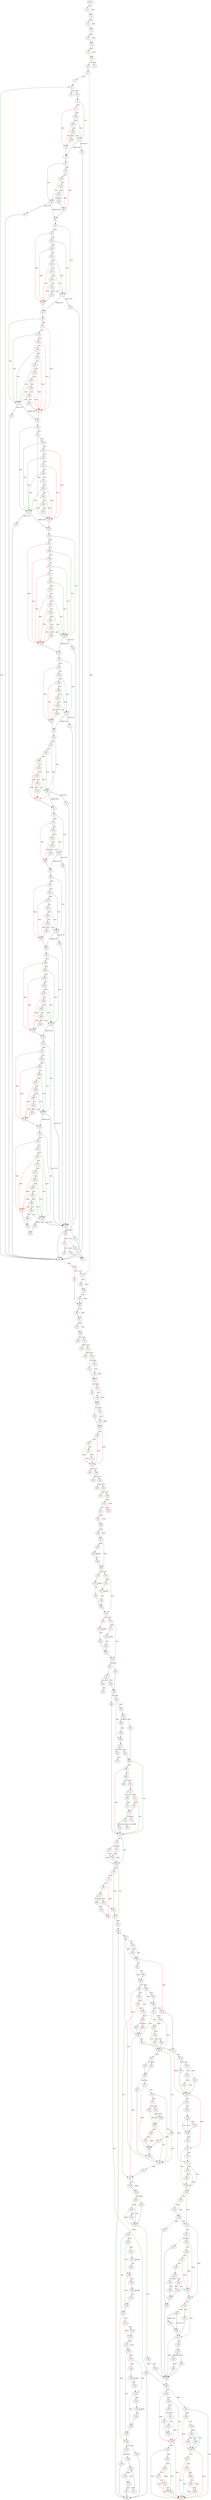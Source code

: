 digraph "main" {
	// Node definitions.
	2 [label=entry];
	12;
	14;
	19;
	21;
	26;
	29;
	32;
	35;
	46;
	47;
	50;
	51;
	55;
	65;
	68;
	70;
	71;
	75;
	78;
	79;
	80;
	81;
	82;
	86;
	89;
	90;
	91;
	92;
	93;
	97;
	100;
	101;
	102;
	106;
	107;
	111;
	114;
	115;
	116;
	120;
	121;
	125;
	128;
	129;
	130;
	134;
	135;
	139;
	142;
	144;
	145;
	147;
	148;
	152;
	155;
	156;
	157;
	163;
	164;
	168;
	171;
	172;
	173;
	178;
	179;
	183;
	186;
	187;
	188;
	194;
	195;
	199;
	202;
	203;
	204;
	205;
	206;
	210;
	213;
	214;
	215;
	216;
	220;
	223;
	224;
	225;
	226;
	230;
	233;
	234;
	235;
	236;
	239;
	247;
	248;
	250;
	251;
	254;
	257;
	261;
	262;
	269;
	271;
	272;
	280;
	281;
	285;
	286;
	294;
	297;
	301;
	303;
	308;
	311;
	314;
	317;
	320;
	327;
	332;
	335;
	336;
	337;
	342;
	345;
	346;
	347;
	352;
	355;
	356;
	357;
	362;
	364;
	367;
	371;
	375;
	386;
	388;
	393;
	395;
	400;
	402;
	407;
	409;
	414;
	419;
	421;
	424;
	426;
	430;
	432;
	435;
	436;
	463;
	464;
	467;
	470;
	501;
	504;
	507;
	538;
	539;
	540;
	541;
	544;
	545;
	572;
	575;
	576;
	603;
	604;
	605;
	610;
	613;
	614;
	617;
	620;
	624;
	628;
	629;
	640;
	643;
	658;
	660;
	663;
	666;
	668;
	671;
	674;
	677;
	681;
	682;
	683;
	686;
	690;
	697;
	698;
	701;
	704;
	707;
	709;
	711;
	712;
	717;
	722;
	727;
	731;
	732;
	739;
	745;
	757;
	760;
	764;
	769;
	777;
	784;
	785;
	786;
	791;
	801;
	809;
	810;
	811;
	816;
	817;
	818;
	822;
	826;
	830;
	833;
	843;
	848;
	854;
	862;
	864;
	867;
	875;
	883;
	886;
	893;
	894;
	896;
	903;
	909;
	913;
	918;
	926;
	934;
	937;
	944;
	945;
	948;
	951;
	952;
	956;
	959;
	960;
	967;
	971;
	974;
	977;
	980;
	985;
	988;
	990;
	994;
	997;
	999;
	1004;
	1005;
	1011;
	1012;
	1018;
	1019;
	1022;
	1028;
	1031;
	1039;
	1042;
	1048;
	1053;
	1058;
	1064;
	1065;
	1070;
	1074;
	1075;
	1087;
	1088;
	1092;
	1093;
	1118;
	1119;
	1120;
	1124;
	1126;
	1130;
	1135;
	1139;
	1143;
	1148;
	1149;
	1158;
	1159;
	1163;
	1164;
	1185;
	1186;
	1187;
	1189;
	1194;
	1195;
	1198;
	1199;
	1200;
	1214;
	1215;
	1217;
	1219;
	1221;
	1222;
	1225;
	1229;
	1230;
	1233;
	1234;
	1242;
	1243;
	1250;
	1253;
	1254;
	1264;
	1266;
	1270;
	1272;
	1275;
	1277;
	1281;
	1289;
	1290;
	1292;
	1295;
	1301;
	1304;
	1307;
	1312;
	1314;
	1318;
	1323;
	1328;
	1331;
	1335;
	1336;
	1339;
	1342;
	1344;
	1346;
	1347;
	1352;
	1353;
	1354;
	1358;
	1361;
	1363;
	1365;
	1369;
	1373;
	1378;
	1379;
	1382;
	1385;
	1389;
	1390;
	1394;
	1400;
	1402;
	1407;
	1410;
	1411;
	1416;
	1418;
	1423;
	1426;
	1432;
	1435;
	1437;
	1441;
	1447;
	1452;
	1454;
	1456;
	1461;
	1464;
	1468;
	1469;
	1471;
	1477;
	1480;
	1482;
	1486;
	1491;
	1493;
	1494;
	1497;
	1499;
	1500;
	1501;
	1504;
	1506;
	1507;
	1508;
	1512;
	1513;
	1517;
	1518;
	1521;
	1523;
	1524;
	1525;
	1529;
	1530;
	1534;
	1535;
	1539;
	1540;
	1543;
	1545;
	1546;
	1547;
	1551;
	1552;
	1556;
	1557;
	1561;
	1562;
	1565;
	1567;
	1568;
	1569;
	1573;
	1574;
	1578;
	1579;
	1583;
	1584;
	1588;
	1589;
	1592;
	1594;
	1595;
	1596;
	1600;
	1601;
	1604;
	1606;
	1607;
	1608;
	1612;
	1613;
	1616;
	1618;
	1619;
	1620;
	1623;
	1625;
	1626;
	1627;
	1631;
	1632;
	1635;
	1637;
	1638;
	1639;
	1643;
	1644;
	1648;
	1649;
	1652;
	1654;
	1655;
	1656;
	1660;
	1661;
	1665;
	1666;
	1669;
	1671;
	1672;
	1673;
	1677;
	1678;
	1682;
	1683;
	1687;
	1688;
	1691;
	1693;

	// Edge definitions.
	2 -> 12 [
		color=darkgreen
		label=true
	];
	2 -> 14 [
		color=red
		label=false
	];
	12 -> 14;
	14 -> 19 [
		color=red
		label=false
	];
	14 -> 21 [
		color=darkgreen
		label=true
	];
	19 -> 21;
	21 -> 26 [
		color=red
		label=false
	];
	21 -> 29 [
		color=darkgreen
		label=true
	];
	26 -> 29;
	29 -> 32 [
		color=red
		label=false
	];
	29 -> 35 [
		color=darkgreen
		label=true
	];
	32 -> 35;
	35 -> 46 [
		color=darkgreen
		label=true
	];
	35 -> 50 [
		color=red
		label=false
	];
	46 -> 47;
	47 -> 51 [
		color=darkgreen
		label=true
	];
	47 -> 272 [
		color=red
		label=false
	];
	51 -> 55;
	55 -> 65 [
		color=darkgreen
		label=true
	];
	55 -> 68 [
		color=red
		label=false
	];
	68 -> 70;
	70 -> 71 [
		color=red
		label=false
	];
	70 -> 75 [
		color=darkgreen
		label=true
	];
	71 -> 78 [
		color=red
		label=false
	];
	71 -> 1493 [
		color=darkgreen
		label=true
	];
	75 -> 79 [label="default case"];
	75 -> 80 [label="case (x=0)"];
	78 -> 79;
	79 -> 81;
	80 -> 262;
	81 -> 82 [
		color=red
		label=false
	];
	81 -> 86 [
		color=darkgreen
		label=true
	];
	82 -> 89 [
		color=red
		label=false
	];
	82 -> 1500 [
		color=darkgreen
		label=true
	];
	86 -> 90 [label="default case"];
	86 -> 91 [label="case (x=0)"];
	89 -> 90;
	90 -> 92;
	91 -> 262;
	92 -> 93 [
		color=red
		label=false
	];
	92 -> 97 [
		color=darkgreen
		label=true
	];
	93 -> 100 [
		color=red
		label=false
	];
	93 -> 1507 [
		color=darkgreen
		label=true
	];
	97 -> 101 [label="default case"];
	97 -> 102 [label="case (x=0)"];
	100 -> 101;
	101 -> 106;
	102 -> 262;
	106 -> 107 [
		color=red
		label=false
	];
	106 -> 111 [
		color=darkgreen
		label=true
	];
	107 -> 114 [
		color=red
		label=false
	];
	107 -> 1524 [
		color=darkgreen
		label=true
	];
	111 -> 115 [label="default case"];
	111 -> 116 [label="case (x=0)"];
	114 -> 115;
	115 -> 120;
	116 -> 262;
	120 -> 121 [
		color=red
		label=false
	];
	120 -> 125 [
		color=darkgreen
		label=true
	];
	121 -> 128 [
		color=red
		label=false
	];
	121 -> 1546 [
		color=darkgreen
		label=true
	];
	125 -> 129 [label="default case"];
	125 -> 130 [label="case (x=0)"];
	128 -> 129;
	129 -> 134;
	130 -> 262;
	134 -> 135 [
		color=red
		label=false
	];
	134 -> 139 [
		color=darkgreen
		label=true
	];
	135 -> 144 [
		color=red
		label=false
	];
	135 -> 1568 [
		color=darkgreen
		label=true
	];
	139 -> 142 [label="case (x=0)"];
	139 -> 145 [label="default case"];
	142 -> 262;
	144 -> 145;
	145 -> 147;
	147 -> 148 [
		color=red
		label=false
	];
	147 -> 152 [
		color=darkgreen
		label=true
	];
	148 -> 155 [
		color=red
		label=false
	];
	148 -> 1595 [
		color=darkgreen
		label=true
	];
	152 -> 156 [label="default case"];
	152 -> 157 [label="case (x=0)"];
	155 -> 156;
	156 -> 163;
	157 -> 239;
	163 -> 164 [
		color=red
		label=false
	];
	163 -> 168 [
		color=darkgreen
		label=true
	];
	164 -> 171 [
		color=red
		label=false
	];
	164 -> 1607 [
		color=darkgreen
		label=true
	];
	168 -> 172 [label="default case"];
	168 -> 173 [label="case (x=0)"];
	171 -> 172;
	172 -> 178;
	173 -> 239;
	178 -> 179 [
		color=red
		label=false
	];
	178 -> 183 [
		color=darkgreen
		label=true
	];
	179 -> 186 [
		color=red
		label=false
	];
	179 -> 1619 [
		color=darkgreen
		label=true
	];
	183 -> 187 [label="default case"];
	183 -> 188 [label="case (x=0)"];
	186 -> 187;
	187 -> 194;
	188 -> 239;
	194 -> 195 [
		color=red
		label=false
	];
	194 -> 199 [
		color=darkgreen
		label=true
	];
	195 -> 202 [
		color=red
		label=false
	];
	195 -> 1626 [
		color=darkgreen
		label=true
	];
	199 -> 203 [label="default case"];
	199 -> 204 [label="case (x=0)"];
	202 -> 203;
	203 -> 205;
	204 -> 239;
	205 -> 206 [
		color=red
		label=false
	];
	205 -> 210 [
		color=darkgreen
		label=true
	];
	206 -> 213 [
		color=red
		label=false
	];
	206 -> 1638 [
		color=darkgreen
		label=true
	];
	210 -> 214 [label="default case"];
	210 -> 239 [label="case (x=0)"];
	213 -> 214;
	214 -> 215;
	215 -> 216 [
		color=red
		label=false
	];
	215 -> 220 [
		color=darkgreen
		label=true
	];
	216 -> 223 [
		color=red
		label=false
	];
	216 -> 1655 [
		color=darkgreen
		label=true
	];
	220 -> 224 [label="default case"];
	220 -> 239 [label="case (x=0)"];
	223 -> 224;
	224 -> 225;
	225 -> 226 [
		color=red
		label=false
	];
	225 -> 230 [
		color=darkgreen
		label=true
	];
	226 -> 233 [
		color=red
		label=false
	];
	226 -> 1672 [
		color=darkgreen
		label=true
	];
	230 -> 235 [label="default case"];
	230 -> 239 [label="case (x=0)"];
	233 -> 234;
	234 -> 236;
	235 -> 236;
	239 -> 247 [
		color=darkgreen
		label=true
	];
	239 -> 248 [
		color=red
		label=false
	];
	247 -> 257;
	248 -> 250 [
		color=darkgreen
		label=true
	];
	248 -> 251 [
		color=red
		label=false
	];
	250 -> 257;
	251 -> 254 [
		color=red
		label=false
	];
	251 -> 261 [
		color=darkgreen
		label=true
	];
	254 -> 257;
	261 -> 262;
	262 -> 55 [
		color=darkgreen
		label=true
	];
	262 -> 269 [
		color=red
		label=false
	];
	269 -> 271 [
		color=red
		label=false
	];
	269 -> 272 [
		color=darkgreen
		label=true
	];
	271 -> 286;
	272 -> 280 [
		color=darkgreen
		label=true
	];
	272 -> 281 [
		color=red
		label=false
	];
	280 -> 281;
	281 -> 285 [
		color=darkgreen
		label=true
	];
	281 -> 286 [
		color=red
		label=false
	];
	285 -> 286;
	286 -> 294 [
		color=darkgreen
		label=true
	];
	286 -> 297 [
		color=red
		label=false
	];
	294 -> 297;
	297 -> 301 [
		color=red
		label=false
	];
	297 -> 303 [
		color=darkgreen
		label=true
	];
	301 -> 303;
	303 -> 308 [
		color=red
		label=false
	];
	303 -> 311 [
		color=darkgreen
		label=true
	];
	311 -> 314 [
		color=red
		label=false
	];
	311 -> 317 [
		color=darkgreen
		label=true
	];
	317 -> 320 [
		color=red
		label=false
	];
	317 -> 327 [
		color=darkgreen
		label=true
	];
	327 -> 332 [
		color=darkgreen
		label=true
	];
	327 -> 335 [
		color=red
		label=false
	];
	332 -> 337;
	335 -> 336 [
		color=darkgreen
		label=true
	];
	335 -> 337 [
		color=red
		label=false
	];
	336 -> 337;
	337 -> 342 [
		color=darkgreen
		label=true
	];
	337 -> 345 [
		color=red
		label=false
	];
	342 -> 347;
	345 -> 346 [
		color=darkgreen
		label=true
	];
	345 -> 347 [
		color=red
		label=false
	];
	346 -> 347;
	347 -> 352 [
		color=darkgreen
		label=true
	];
	347 -> 355 [
		color=red
		label=false
	];
	352 -> 357;
	355 -> 356 [
		color=darkgreen
		label=true
	];
	355 -> 357 [
		color=red
		label=false
	];
	356 -> 357;
	357 -> 362 [
		color=darkgreen
		label=true
	];
	357 -> 375 [
		color=red
		label=false
	];
	362 -> 364 [
		color=darkgreen
		label=true
	];
	362 -> 375 [
		color=red
		label=false
	];
	364 -> 367 [
		color=darkgreen
		label=true
	];
	364 -> 375 [
		color=red
		label=false
	];
	367 -> 371 [
		color=red
		label=false
	];
	367 -> 375 [
		color=darkgreen
		label=true
	];
	371 -> 375;
	375 -> 386 [
		color=red
		label=false
	];
	375 -> 388 [
		color=darkgreen
		label=true
	];
	388 -> 393 [
		color=red
		label=false
	];
	388 -> 395 [
		color=darkgreen
		label=true
	];
	395 -> 400 [
		color=red
		label=false
	];
	395 -> 402 [
		color=darkgreen
		label=true
	];
	402 -> 407 [
		color=red
		label=false
	];
	402 -> 409 [
		color=darkgreen
		label=true
	];
	409 -> 414 [
		color=darkgreen
		label=true
	];
	409 -> 419 [
		color=red
		label=false
	];
	414 -> 419 [
		color=red
		label=false
	];
	414 -> 421 [
		color=darkgreen
		label=true
	];
	421 -> 424 [
		color=red
		label=false
	];
	421 -> 426 [
		color=darkgreen
		label=true
	];
	424 -> 426;
	426 -> 430 [
		color=red
		label=false
	];
	426 -> 432 [
		color=darkgreen
		label=true
	];
	430 -> 432;
	432 -> 435 [
		color=red
		label=false
	];
	432 -> 464 [
		color=darkgreen
		label=true
	];
	435 -> 436;
	436 -> 436 [
		color=red
		label=false
	];
	436 -> 463 [
		color=darkgreen
		label=true
	];
	463 -> 464;
	464 -> 467 [
		color=red
		label=false
	];
	464 -> 501 [
		color=darkgreen
		label=true
	];
	467 -> 470;
	470 -> 470 [
		color=red
		label=false
	];
	470 -> 539 [
		color=darkgreen
		label=true
	];
	501 -> 504 [
		color=red
		label=false
	];
	501 -> 541 [
		color=darkgreen
		label=true
	];
	504 -> 507;
	507 -> 507 [
		color=red
		label=false
	];
	507 -> 538 [
		color=darkgreen
		label=true
	];
	538 -> 540;
	539 -> 540;
	540 -> 541;
	541 -> 544 [
		color=red
		label=false
	];
	541 -> 572 [
		color=darkgreen
		label=true
	];
	544 -> 545;
	545 -> 545 [
		color=red
		label=false
	];
	545 -> 604 [
		color=darkgreen
		label=true
	];
	572 -> 575 [
		color=red
		label=false
	];
	572 -> 610 [
		color=darkgreen
		label=true
	];
	575 -> 576;
	576 -> 576 [
		color=red
		label=false
	];
	576 -> 603 [
		color=darkgreen
		label=true
	];
	603 -> 605;
	604 -> 605;
	605 -> 610;
	610 -> 613 [
		color=red
		label=false
	];
	610 -> 614 [
		color=darkgreen
		label=true
	];
	613 -> 617;
	614 -> 629;
	617 -> 620 [
		color=darkgreen
		label=true
	];
	617 -> 628 [
		color=red
		label=false
	];
	620 -> 617 [
		color=darkgreen
		label=true
	];
	620 -> 624 [
		color=red
		label=false
	];
	628 -> 629;
	629 -> 640 [
		color=darkgreen
		label=true
	];
	629 -> 643 [
		color=red
		label=false
	];
	640 -> 732;
	643 -> 658 [
		color=red
		label=false
	];
	643 -> 668 [
		color=darkgreen
		label=true
	];
	658 -> 660;
	660 -> 663 [
		color=darkgreen
		label=true
	];
	660 -> 682 [
		color=red
		label=false
	];
	663 -> 660 [
		color=darkgreen
		label=true
	];
	663 -> 666 [
		color=red
		label=false
	];
	666 -> 668;
	668 -> 671;
	671 -> 674 [
		color=darkgreen
		label=true
	];
	671 -> 681 [
		color=red
		label=false
	];
	674 -> 671 [
		color=darkgreen
		label=true
	];
	674 -> 677 [
		color=red
		label=false
	];
	681 -> 683;
	682 -> 683;
	683 -> 686 [
		color=red
		label=false
	];
	683 -> 732 [
		color=darkgreen
		label=true
	];
	686 -> 690 [
		color=darkgreen
		label=true
	];
	686 -> 732 [
		color=red
		label=false
	];
	690 -> 697 [
		color=red
		label=false
	];
	690 -> 698 [
		color=darkgreen
		label=true
	];
	697 -> 701;
	701 -> 704 [
		color=darkgreen
		label=true
	];
	701 -> 707 [
		color=red
		label=false
	];
	704 -> 701 [
		color=darkgreen
		label=true
	];
	704 -> 711 [
		color=red
		label=false
	];
	707 -> 709 [
		color=red
		label=false
	];
	707 -> 732 [
		color=darkgreen
		label=true
	];
	709 -> 712;
	711 -> 712;
	712 -> 717 [
		color=red
		label=false
	];
	712 -> 722 [
		color=darkgreen
		label=true
	];
	722 -> 727 [label="case (x=16384)"];
	722 -> 731 [label="default case"];
	731 -> 732;
	732 -> 739 [
		color=red
		label=false
	];
	732 -> 764 [
		color=darkgreen
		label=true
	];
	739 -> 745 [
		color=darkgreen
		label=true
	];
	739 -> 757 [
		color=red
		label=false
	];
	745 -> 760 [
		color=darkgreen
		label=true
	];
	745 -> 764 [
		color=red
		label=false
	];
	757 -> 760 [
		color=red
		label=false
	];
	757 -> 764 [
		color=darkgreen
		label=true
	];
	760 -> 764;
	764 -> 769 [
		color=red
		label=false
	];
	764 -> 811 [
		color=darkgreen
		label=true
	];
	769 -> 777 [
		color=red
		label=false
	];
	769 -> 810 [
		color=darkgreen
		label=true
	];
	777 -> 784 [
		color=darkgreen
		label=true
	];
	777 -> 786 [
		color=red
		label=false
	];
	784 -> 791;
	785 -> 786;
	791 -> 801 [
		color=red
		label=false
	];
	791 -> 809 [
		color=darkgreen
		label=true
	];
	801 -> 785 [
		color=red
		label=false
	];
	801 -> 791 [
		color=darkgreen
		label=true
	];
	809 -> 810;
	810 -> 811;
	811 -> 816 [
		color=red
		label=false
	];
	811 -> 1394 [
		color=darkgreen
		label=true
	];
	816 -> 818;
	817 -> 1064;
	818 -> 822;
	822 -> 826 [
		color=darkgreen
		label=true
	];
	822 -> 833 [
		color=red
		label=false
	];
	826 -> 830 [
		color=red
		label=false
	];
	826 -> 833 [
		color=darkgreen
		label=true
	];
	830 -> 833;
	833 -> 843 [
		color=darkgreen
		label=true
	];
	833 -> 1219 [
		color=red
		label=false
	];
	843 -> 848 [
		color=darkgreen
		label=true
	];
	843 -> 854 [
		color=red
		label=false
	];
	848 -> 854;
	854 -> 862 [
		color=darkgreen
		label=true
	];
	854 -> 896 [
		color=red
		label=false
	];
	862 -> 864 [
		color=darkgreen
		label=true
	];
	862 -> 894 [
		color=red
		label=false
	];
	864 -> 867 [
		color=red
		label=false
	];
	864 -> 875 [
		color=darkgreen
		label=true
	];
	867 -> 875 [
		color=red
		label=false
	];
	867 -> 1012 [
		color=darkgreen
		label=true
	];
	875 -> 883 [
		color=red
		label=false
	];
	875 -> 894 [
		color=darkgreen
		label=true
	];
	883 -> 886 [
		color=red
		label=false
	];
	883 -> 893 [
		color=darkgreen
		label=true
	];
	886 -> 894;
	893 -> 894;
	894 -> 1012 [
		color=red
		label=false
	];
	894 -> 1221 [
		color=darkgreen
		label=true
	];
	896 -> 903 [
		color=darkgreen
		label=true
	];
	896 -> 909 [
		color=red
		label=false
	];
	903 -> 909;
	909 -> 913 [
		color=red
		label=false
	];
	909 -> 1219 [
		color=darkgreen
		label=true
	];
	913 -> 918 [
		color=red
		label=false
	];
	913 -> 926 [
		color=darkgreen
		label=true
	];
	918 -> 926 [
		color=red
		label=false
	];
	918 -> 945 [
		color=darkgreen
		label=true
	];
	926 -> 934 [
		color=red
		label=false
	];
	926 -> 945 [
		color=darkgreen
		label=true
	];
	934 -> 937 [
		color=red
		label=false
	];
	934 -> 944 [
		color=darkgreen
		label=true
	];
	937 -> 945;
	944 -> 945;
	945 -> 948 [
		color=darkgreen
		label=true
	];
	945 -> 952 [
		color=red
		label=false
	];
	948 -> 951 [
		color=red
		label=false
	];
	948 -> 1005 [
		color=darkgreen
		label=true
	];
	951 -> 999;
	952 -> 956 [
		color=red
		label=false
	];
	952 -> 959 [
		color=darkgreen
		label=true
	];
	956 -> 960;
	959 -> 960;
	960 -> 967 [
		color=red
		label=false
	];
	960 -> 971 [
		color=darkgreen
		label=true
	];
	967 -> 1004;
	971 -> 974 [
		color=darkgreen
		label=true
	];
	971 -> 999 [
		color=red
		label=false
	];
	974 -> 977 [
		color=red
		label=false
	];
	974 -> 1005 [
		color=darkgreen
		label=true
	];
	977 -> 980 [
		color=darkgreen
		label=true
	];
	977 -> 985 [
		color=red
		label=false
	];
	980 -> 988 [
		color=darkgreen
		label=true
	];
	980 -> 990 [
		color=red
		label=false
	];
	985 -> 988 [
		color=red
		label=false
	];
	985 -> 990 [
		color=darkgreen
		label=true
	];
	988 -> 990;
	990 -> 994 [
		color=red
		label=false
	];
	990 -> 1005 [
		color=darkgreen
		label=true
	];
	994 -> 997 [
		color=darkgreen
		label=true
	];
	994 -> 999 [
		color=red
		label=false
	];
	997 -> 999;
	999 -> 1004;
	1004 -> 1005;
	1005 -> 822 [
		color=darkgreen
		label=true
	];
	1005 -> 1011 [
		color=red
		label=false
	];
	1011 -> 1012;
	1012 -> 1018 [
		color=darkgreen
		label=true
	];
	1012 -> 1019 [
		color=red
		label=false
	];
	1018 -> 1019;
	1019 -> 1022 [
		color=darkgreen
		label=true
	];
	1019 -> 1039 [
		color=red
		label=false
	];
	1022 -> 1028 [
		color=red
		label=false
	];
	1022 -> 1042 [
		color=darkgreen
		label=true
	];
	1028 -> 1031 [
		color=darkgreen
		label=true
	];
	1028 -> 1042 [
		color=red
		label=false
	];
	1031 -> 1042;
	1039 -> 1042;
	1042 -> 1048 [
		color=darkgreen
		label=true
	];
	1042 -> 1065 [
		color=red
		label=false
	];
	1048 -> 1053 [
		color=red
		label=false
	];
	1048 -> 1058 [
		color=darkgreen
		label=true
	];
	1053 -> 1390;
	1058 -> 1064;
	1064 -> 818;
	1065 -> 1070 [
		color=red
		label=false
	];
	1065 -> 1120 [
		color=darkgreen
		label=true
	];
	1070 -> 1074 [
		color=red
		label=false
	];
	1070 -> 1088 [
		color=darkgreen
		label=true
	];
	1074 -> 1075;
	1075 -> 1075 [
		color=red
		label=false
	];
	1075 -> 1087 [
		color=darkgreen
		label=true
	];
	1087 -> 1088;
	1088 -> 1092 [
		color=red
		label=false
	];
	1088 -> 1119 [
		color=darkgreen
		label=true
	];
	1092 -> 1093;
	1093 -> 1093 [
		color=red
		label=false
	];
	1093 -> 1118 [
		color=darkgreen
		label=true
	];
	1118 -> 1119;
	1119 -> 1120;
	1120 -> 1124 [
		color=darkgreen
		label=true
	];
	1120 -> 1189 [
		color=red
		label=false
	];
	1124 -> 1126 [
		color=darkgreen
		label=true
	];
	1124 -> 1130 [
		color=red
		label=false
	];
	1126 -> 1130;
	1130 -> 1135 [
		color=red
		label=false
	];
	1130 -> 1139 [
		color=darkgreen
		label=true
	];
	1135 -> 1139;
	1139 -> 1143 [
		color=red
		label=false
	];
	1139 -> 1187 [
		color=darkgreen
		label=true
	];
	1143 -> 1148 [
		color=red
		label=false
	];
	1143 -> 1159 [
		color=darkgreen
		label=true
	];
	1148 -> 1149;
	1149 -> 1149 [
		color=red
		label=false
	];
	1149 -> 1158 [
		color=darkgreen
		label=true
	];
	1158 -> 1159;
	1159 -> 1163 [
		color=red
		label=false
	];
	1159 -> 1186 [
		color=darkgreen
		label=true
	];
	1163 -> 1164;
	1164 -> 1164 [
		color=red
		label=false
	];
	1164 -> 1185 [
		color=darkgreen
		label=true
	];
	1185 -> 1186;
	1186 -> 1187;
	1187 -> 1189;
	1189 -> 1194 [
		color=red
		label=false
	];
	1189 -> 1195 [
		color=darkgreen
		label=true
	];
	1194 -> 1064;
	1195 -> 1198 [
		color=darkgreen
		label=true
	];
	1195 -> 1199 [
		color=red
		label=false
	];
	1198 -> 1200;
	1199 -> 1064;
	1200 -> 1214 [
		color=red
		label=false
	];
	1200 -> 1215 [
		color=darkgreen
		label=true
	];
	1214 -> 1215;
	1215 -> 817 [
		color=darkgreen
		label=true
	];
	1215 -> 1217 [
		color=red
		label=false
	];
	1217 -> 1200;
	1219 -> 1222;
	1221 -> 1222;
	1222 -> 1225 [
		color=darkgreen
		label=true
	];
	1222 -> 1243 [
		color=red
		label=false
	];
	1225 -> 1229 [
		color=red
		label=false
	];
	1225 -> 1230 [
		color=darkgreen
		label=true
	];
	1229 -> 1243;
	1230 -> 1233 [
		color=red
		label=false
	];
	1230 -> 1234 [
		color=darkgreen
		label=true
	];
	1233 -> 1243;
	1234 -> 1242 [
		color=red
		label=false
	];
	1234 -> 1243 [
		color=darkgreen
		label=true
	];
	1242 -> 1243;
	1243 -> 1250 [
		color=darkgreen
		label=true
	];
	1243 -> 1272 [
		color=red
		label=false
	];
	1250 -> 1253 [
		color=darkgreen
		label=true
	];
	1250 -> 1277 [
		color=red
		label=false
	];
	1253 -> 1254;
	1254 -> 1264 [
		color=red
		label=false
	];
	1254 -> 1266 [
		color=darkgreen
		label=true
	];
	1264 -> 1266;
	1266 -> 1254 [
		color=darkgreen
		label=true
	];
	1266 -> 1270 [
		color=red
		label=false
	];
	1270 -> 1272;
	1272 -> 1275 [
		color=red
		label=false
	];
	1272 -> 1290 [
		color=darkgreen
		label=true
	];
	1275 -> 1277;
	1277 -> 1281 [
		color=red
		label=false
	];
	1277 -> 1290 [
		color=darkgreen
		label=true
	];
	1281 -> 1289 [
		color=red
		label=false
	];
	1281 -> 1292 [
		color=darkgreen
		label=true
	];
	1289 -> 1290;
	1290 -> 1292;
	1292 -> 1295 [
		color=red
		label=false
	];
	1292 -> 1312 [
		color=darkgreen
		label=true
	];
	1295 -> 1301 [
		color=red
		label=false
	];
	1295 -> 1304 [
		color=darkgreen
		label=true
	];
	1301 -> 1304;
	1304 -> 1307 [
		color=red
		label=false
	];
	1304 -> 1312 [
		color=darkgreen
		label=true
	];
	1307 -> 1390;
	1312 -> 1314 [
		color=darkgreen
		label=true
	];
	1312 -> 1354 [
		color=red
		label=false
	];
	1314 -> 1318 [
		color=red
		label=false
	];
	1314 -> 1323 [
		color=darkgreen
		label=true
	];
	1318 -> 1353;
	1323 -> 1328 [
		color=darkgreen
		label=true
	];
	1323 -> 1352 [
		color=red
		label=false
	];
	1328 -> 1331 [
		color=darkgreen
		label=true
	];
	1328 -> 1352 [
		color=red
		label=false
	];
	1331 -> 1335 [
		color=darkgreen
		label=true
	];
	1331 -> 1352 [
		color=red
		label=false
	];
	1335 -> 1336;
	1336 -> 1339 [
		color=darkgreen
		label=true
	];
	1336 -> 1342 [
		color=red
		label=false
	];
	1339 -> 1336 [
		color=darkgreen
		label=true
	];
	1339 -> 1346 [
		color=red
		label=false
	];
	1342 -> 1344 [
		color=red
		label=false
	];
	1342 -> 1352 [
		color=darkgreen
		label=true
	];
	1344 -> 1347;
	1346 -> 1347;
	1347 -> 1353;
	1352 -> 1354;
	1353 -> 1390;
	1354 -> 1358 [
		color=red
		label=false
	];
	1354 -> 1373 [
		color=darkgreen
		label=true
	];
	1358 -> 1361 [
		color=darkgreen
		label=true
	];
	1358 -> 1363 [
		color=red
		label=false
	];
	1361 -> 1373;
	1363 -> 1365 [label="default case"];
	1363 -> 1369 [label="case (x=22)"];
	1365 -> 1369;
	1369 -> 1373;
	1373 -> 1378 [
		color=darkgreen
		label=true
	];
	1373 -> 1390 [
		color=red
		label=false
	];
	1378 -> 1379;
	1379 -> 1382 [
		color=red
		label=false
	];
	1379 -> 1389 [
		color=darkgreen
		label=true
	];
	1382 -> 1379 [
		color=darkgreen
		label=true
	];
	1382 -> 1385 [
		color=red
		label=false
	];
	1385 -> 1390;
	1389 -> 1390;
	1390 -> 1394;
	1394 -> 1400 [
		color=darkgreen
		label=true
	];
	1394 -> 1452 [
		color=red
		label=false
	];
	1400 -> 1402 [
		color=darkgreen
		label=true
	];
	1400 -> 1423 [
		color=red
		label=false
	];
	1402 -> 1407 [
		color=red
		label=false
	];
	1402 -> 1423 [
		color=darkgreen
		label=true
	];
	1407 -> 1410 [
		color=darkgreen
		label=true
	];
	1407 -> 1411 [
		color=red
		label=false
	];
	1410 -> 1418;
	1411 -> 1416 [
		color=darkgreen
		label=true
	];
	1411 -> 1423 [
		color=red
		label=false
	];
	1416 -> 1418;
	1418 -> 1423;
	1423 -> 1426 [
		color=darkgreen
		label=true
	];
	1423 -> 1491 [
		color=red
		label=false
	];
	1426 -> 1432 [
		color=red
		label=false
	];
	1426 -> 1491 [
		color=darkgreen
		label=true
	];
	1432 -> 1435 [
		color=red
		label=false
	];
	1432 -> 1447 [
		color=darkgreen
		label=true
	];
	1435 -> 1437 [
		color=darkgreen
		label=true
	];
	1435 -> 1441 [
		color=red
		label=false
	];
	1437 -> 1441 [
		color=darkgreen
		label=true
	];
	1437 -> 1447 [
		color=red
		label=false
	];
	1441 -> 1447 [
		color=darkgreen
		label=true
	];
	1441 -> 1491 [
		color=red
		label=false
	];
	1447 -> 1491;
	1452 -> 1454 [
		color=red
		label=false
	];
	1452 -> 1491 [
		color=darkgreen
		label=true
	];
	1454 -> 1456 [
		color=darkgreen
		label=true
	];
	1454 -> 1469 [
		color=red
		label=false
	];
	1456 -> 1461 [
		color=red
		label=false
	];
	1456 -> 1469 [
		color=darkgreen
		label=true
	];
	1461 -> 1464 [
		color=red
		label=false
	];
	1461 -> 1468 [
		color=darkgreen
		label=true
	];
	1464 -> 1469;
	1468 -> 1469;
	1469 -> 1471 [
		color=darkgreen
		label=true
	];
	1469 -> 1491 [
		color=red
		label=false
	];
	1471 -> 1477 [
		color=red
		label=false
	];
	1471 -> 1491 [
		color=darkgreen
		label=true
	];
	1477 -> 1480 [
		color=red
		label=false
	];
	1477 -> 1491 [
		color=darkgreen
		label=true
	];
	1480 -> 1482 [
		color=darkgreen
		label=true
	];
	1480 -> 1486 [
		color=red
		label=false
	];
	1482 -> 1486 [
		color=darkgreen
		label=true
	];
	1482 -> 1491 [
		color=red
		label=false
	];
	1486 -> 1491;
	1493 -> 75 [
		color=darkgreen
		label=true
	];
	1493 -> 1494 [
		color=red
		label=false
	];
	1494 -> 78 [
		color=red
		label=false
	];
	1494 -> 1497 [
		color=darkgreen
		label=true
	];
	1497 -> 75 [
		color=darkgreen
		label=true
	];
	1497 -> 1499 [
		color=red
		label=false
	];
	1499 -> 78;
	1500 -> 86 [
		color=darkgreen
		label=true
	];
	1500 -> 1501 [
		color=red
		label=false
	];
	1501 -> 89 [
		color=red
		label=false
	];
	1501 -> 1504 [
		color=darkgreen
		label=true
	];
	1504 -> 86 [
		color=darkgreen
		label=true
	];
	1504 -> 1506 [
		color=red
		label=false
	];
	1506 -> 89;
	1507 -> 97 [
		color=darkgreen
		label=true
	];
	1507 -> 1508 [
		color=red
		label=false
	];
	1508 -> 100 [
		color=red
		label=false
	];
	1508 -> 1512 [
		color=darkgreen
		label=true
	];
	1512 -> 97 [
		color=darkgreen
		label=true
	];
	1512 -> 1513 [
		color=red
		label=false
	];
	1513 -> 100 [
		color=red
		label=false
	];
	1513 -> 1517 [
		color=darkgreen
		label=true
	];
	1517 -> 97 [
		color=darkgreen
		label=true
	];
	1517 -> 1518 [
		color=red
		label=false
	];
	1518 -> 100 [
		color=red
		label=false
	];
	1518 -> 1521 [
		color=darkgreen
		label=true
	];
	1521 -> 97 [
		color=darkgreen
		label=true
	];
	1521 -> 1523 [
		color=red
		label=false
	];
	1523 -> 100;
	1524 -> 111 [
		color=darkgreen
		label=true
	];
	1524 -> 1525 [
		color=red
		label=false
	];
	1525 -> 114 [
		color=red
		label=false
	];
	1525 -> 1529 [
		color=darkgreen
		label=true
	];
	1529 -> 111 [
		color=darkgreen
		label=true
	];
	1529 -> 1530 [
		color=red
		label=false
	];
	1530 -> 114 [
		color=red
		label=false
	];
	1530 -> 1534 [
		color=darkgreen
		label=true
	];
	1534 -> 111 [
		color=darkgreen
		label=true
	];
	1534 -> 1535 [
		color=red
		label=false
	];
	1535 -> 114 [
		color=red
		label=false
	];
	1535 -> 1539 [
		color=darkgreen
		label=true
	];
	1539 -> 111 [
		color=darkgreen
		label=true
	];
	1539 -> 1540 [
		color=red
		label=false
	];
	1540 -> 114 [
		color=red
		label=false
	];
	1540 -> 1543 [
		color=darkgreen
		label=true
	];
	1543 -> 111 [
		color=darkgreen
		label=true
	];
	1543 -> 1545 [
		color=red
		label=false
	];
	1545 -> 114;
	1546 -> 125 [
		color=darkgreen
		label=true
	];
	1546 -> 1547 [
		color=red
		label=false
	];
	1547 -> 128 [
		color=red
		label=false
	];
	1547 -> 1551 [
		color=darkgreen
		label=true
	];
	1551 -> 125 [
		color=darkgreen
		label=true
	];
	1551 -> 1552 [
		color=red
		label=false
	];
	1552 -> 128 [
		color=red
		label=false
	];
	1552 -> 1556 [
		color=darkgreen
		label=true
	];
	1556 -> 125 [
		color=darkgreen
		label=true
	];
	1556 -> 1557 [
		color=red
		label=false
	];
	1557 -> 128 [
		color=red
		label=false
	];
	1557 -> 1561 [
		color=darkgreen
		label=true
	];
	1561 -> 125 [
		color=darkgreen
		label=true
	];
	1561 -> 1562 [
		color=red
		label=false
	];
	1562 -> 128 [
		color=red
		label=false
	];
	1562 -> 1565 [
		color=darkgreen
		label=true
	];
	1565 -> 125 [
		color=darkgreen
		label=true
	];
	1565 -> 1567 [
		color=red
		label=false
	];
	1567 -> 128;
	1568 -> 139 [
		color=darkgreen
		label=true
	];
	1568 -> 1569 [
		color=red
		label=false
	];
	1569 -> 144 [
		color=red
		label=false
	];
	1569 -> 1573 [
		color=darkgreen
		label=true
	];
	1573 -> 139 [
		color=darkgreen
		label=true
	];
	1573 -> 1574 [
		color=red
		label=false
	];
	1574 -> 144 [
		color=red
		label=false
	];
	1574 -> 1578 [
		color=darkgreen
		label=true
	];
	1578 -> 139 [
		color=darkgreen
		label=true
	];
	1578 -> 1579 [
		color=red
		label=false
	];
	1579 -> 144 [
		color=red
		label=false
	];
	1579 -> 1583 [
		color=darkgreen
		label=true
	];
	1583 -> 139 [
		color=darkgreen
		label=true
	];
	1583 -> 1584 [
		color=red
		label=false
	];
	1584 -> 144 [
		color=red
		label=false
	];
	1584 -> 1588 [
		color=darkgreen
		label=true
	];
	1588 -> 139 [
		color=darkgreen
		label=true
	];
	1588 -> 1589 [
		color=red
		label=false
	];
	1589 -> 144 [
		color=red
		label=false
	];
	1589 -> 1592 [
		color=darkgreen
		label=true
	];
	1592 -> 139 [
		color=darkgreen
		label=true
	];
	1592 -> 1594 [
		color=red
		label=false
	];
	1594 -> 144;
	1595 -> 152 [
		color=darkgreen
		label=true
	];
	1595 -> 1596 [
		color=red
		label=false
	];
	1596 -> 155 [
		color=red
		label=false
	];
	1596 -> 1600 [
		color=darkgreen
		label=true
	];
	1600 -> 152 [
		color=darkgreen
		label=true
	];
	1600 -> 1601 [
		color=red
		label=false
	];
	1601 -> 155 [
		color=red
		label=false
	];
	1601 -> 1604 [
		color=darkgreen
		label=true
	];
	1604 -> 152 [
		color=darkgreen
		label=true
	];
	1604 -> 1606 [
		color=red
		label=false
	];
	1606 -> 155;
	1607 -> 168 [
		color=darkgreen
		label=true
	];
	1607 -> 1608 [
		color=red
		label=false
	];
	1608 -> 171 [
		color=red
		label=false
	];
	1608 -> 1612 [
		color=darkgreen
		label=true
	];
	1612 -> 168 [
		color=darkgreen
		label=true
	];
	1612 -> 1613 [
		color=red
		label=false
	];
	1613 -> 171 [
		color=red
		label=false
	];
	1613 -> 1616 [
		color=darkgreen
		label=true
	];
	1616 -> 168 [
		color=darkgreen
		label=true
	];
	1616 -> 1618 [
		color=red
		label=false
	];
	1618 -> 171;
	1619 -> 183 [
		color=darkgreen
		label=true
	];
	1619 -> 1620 [
		color=red
		label=false
	];
	1620 -> 186 [
		color=red
		label=false
	];
	1620 -> 1623 [
		color=darkgreen
		label=true
	];
	1623 -> 183 [
		color=darkgreen
		label=true
	];
	1623 -> 1625 [
		color=red
		label=false
	];
	1625 -> 186;
	1626 -> 199 [
		color=darkgreen
		label=true
	];
	1626 -> 1627 [
		color=red
		label=false
	];
	1627 -> 202 [
		color=red
		label=false
	];
	1627 -> 1631 [
		color=darkgreen
		label=true
	];
	1631 -> 199 [
		color=darkgreen
		label=true
	];
	1631 -> 1632 [
		color=red
		label=false
	];
	1632 -> 202 [
		color=red
		label=false
	];
	1632 -> 1635 [
		color=darkgreen
		label=true
	];
	1635 -> 199 [
		color=darkgreen
		label=true
	];
	1635 -> 1637 [
		color=red
		label=false
	];
	1637 -> 202;
	1638 -> 210 [
		color=darkgreen
		label=true
	];
	1638 -> 1639 [
		color=red
		label=false
	];
	1639 -> 213 [
		color=red
		label=false
	];
	1639 -> 1643 [
		color=darkgreen
		label=true
	];
	1643 -> 210 [
		color=darkgreen
		label=true
	];
	1643 -> 1644 [
		color=red
		label=false
	];
	1644 -> 213 [
		color=red
		label=false
	];
	1644 -> 1648 [
		color=darkgreen
		label=true
	];
	1648 -> 210 [
		color=darkgreen
		label=true
	];
	1648 -> 1649 [
		color=red
		label=false
	];
	1649 -> 213 [
		color=red
		label=false
	];
	1649 -> 1652 [
		color=darkgreen
		label=true
	];
	1652 -> 210 [
		color=darkgreen
		label=true
	];
	1652 -> 1654 [
		color=red
		label=false
	];
	1654 -> 213;
	1655 -> 220 [
		color=darkgreen
		label=true
	];
	1655 -> 1656 [
		color=red
		label=false
	];
	1656 -> 223 [
		color=red
		label=false
	];
	1656 -> 1660 [
		color=darkgreen
		label=true
	];
	1660 -> 220 [
		color=darkgreen
		label=true
	];
	1660 -> 1661 [
		color=red
		label=false
	];
	1661 -> 223 [
		color=red
		label=false
	];
	1661 -> 1665 [
		color=darkgreen
		label=true
	];
	1665 -> 220 [
		color=darkgreen
		label=true
	];
	1665 -> 1666 [
		color=red
		label=false
	];
	1666 -> 223 [
		color=red
		label=false
	];
	1666 -> 1669 [
		color=darkgreen
		label=true
	];
	1669 -> 220 [
		color=darkgreen
		label=true
	];
	1669 -> 1671 [
		color=red
		label=false
	];
	1671 -> 223;
	1672 -> 230 [
		color=darkgreen
		label=true
	];
	1672 -> 1673 [
		color=red
		label=false
	];
	1673 -> 233 [
		color=red
		label=false
	];
	1673 -> 1677 [
		color=darkgreen
		label=true
	];
	1677 -> 230 [
		color=darkgreen
		label=true
	];
	1677 -> 1678 [
		color=red
		label=false
	];
	1678 -> 233 [
		color=red
		label=false
	];
	1678 -> 1682 [
		color=darkgreen
		label=true
	];
	1682 -> 230 [
		color=darkgreen
		label=true
	];
	1682 -> 1683 [
		color=red
		label=false
	];
	1683 -> 233 [
		color=red
		label=false
	];
	1683 -> 1687 [
		color=darkgreen
		label=true
	];
	1687 -> 230 [
		color=darkgreen
		label=true
	];
	1687 -> 1688 [
		color=red
		label=false
	];
	1688 -> 233 [
		color=red
		label=false
	];
	1688 -> 1691 [
		color=darkgreen
		label=true
	];
	1691 -> 230 [
		color=darkgreen
		label=true
	];
	1691 -> 1693 [
		color=red
		label=false
	];
	1693 -> 234;
}